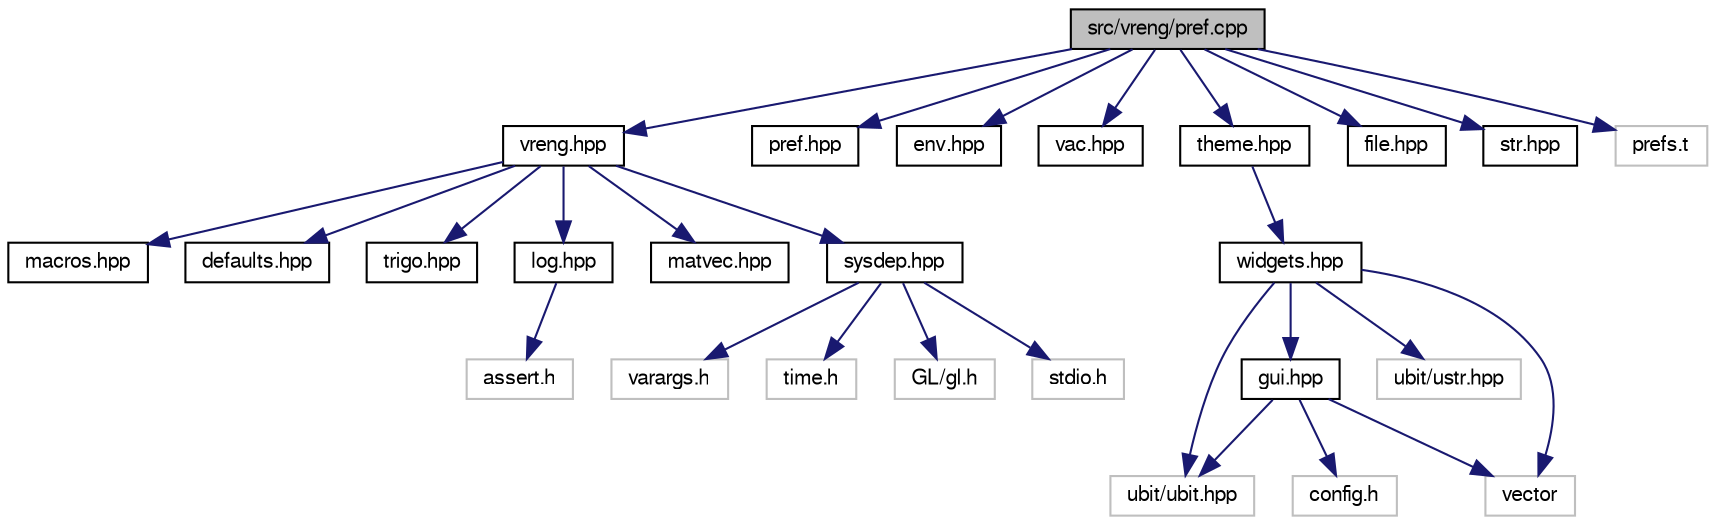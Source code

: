 digraph "src/vreng/pref.cpp"
{
 // LATEX_PDF_SIZE
  bgcolor="transparent";
  edge [fontname="FreeSans",fontsize="10",labelfontname="FreeSans",labelfontsize="10"];
  node [fontname="FreeSans",fontsize="10",shape=record];
  Node1 [label="src/vreng/pref.cpp",height=0.2,width=0.4,color="black", fillcolor="grey75", style="filled", fontcolor="black",tooltip=" "];
  Node1 -> Node2 [color="midnightblue",fontsize="10",style="solid",fontname="FreeSans"];
  Node2 [label="vreng.hpp",height=0.2,width=0.4,color="black",URL="$a00143.html",tooltip=" "];
  Node2 -> Node3 [color="midnightblue",fontsize="10",style="solid",fontname="FreeSans"];
  Node3 [label="sysdep.hpp",height=0.2,width=0.4,color="black",URL="$a00182.html",tooltip=" "];
  Node3 -> Node4 [color="midnightblue",fontsize="10",style="solid",fontname="FreeSans"];
  Node4 [label="stdio.h",height=0.2,width=0.4,color="grey75",tooltip=" "];
  Node3 -> Node5 [color="midnightblue",fontsize="10",style="solid",fontname="FreeSans"];
  Node5 [label="varargs.h",height=0.2,width=0.4,color="grey75",tooltip=" "];
  Node3 -> Node6 [color="midnightblue",fontsize="10",style="solid",fontname="FreeSans"];
  Node6 [label="time.h",height=0.2,width=0.4,color="grey75",tooltip=" "];
  Node3 -> Node7 [color="midnightblue",fontsize="10",style="solid",fontname="FreeSans"];
  Node7 [label="GL/gl.h",height=0.2,width=0.4,color="grey75",tooltip=" "];
  Node2 -> Node8 [color="midnightblue",fontsize="10",style="solid",fontname="FreeSans"];
  Node8 [label="macros.hpp",height=0.2,width=0.4,color="black",URL="$a00047.html",tooltip=" "];
  Node2 -> Node9 [color="midnightblue",fontsize="10",style="solid",fontname="FreeSans"];
  Node9 [label="defaults.hpp",height=0.2,width=0.4,color="black",URL="$a00014.html",tooltip=" "];
  Node2 -> Node10 [color="midnightblue",fontsize="10",style="solid",fontname="FreeSans"];
  Node10 [label="trigo.hpp",height=0.2,width=0.4,color="black",URL="$a00119.html",tooltip=" "];
  Node2 -> Node11 [color="midnightblue",fontsize="10",style="solid",fontname="FreeSans"];
  Node11 [label="log.hpp",height=0.2,width=0.4,color="black",URL="$a00044.html",tooltip=" "];
  Node11 -> Node12 [color="midnightblue",fontsize="10",style="solid",fontname="FreeSans"];
  Node12 [label="assert.h",height=0.2,width=0.4,color="grey75",tooltip=" "];
  Node2 -> Node13 [color="midnightblue",fontsize="10",style="solid",fontname="FreeSans"];
  Node13 [label="matvec.hpp",height=0.2,width=0.4,color="black",URL="$a00053.html",tooltip=" "];
  Node1 -> Node14 [color="midnightblue",fontsize="10",style="solid",fontname="FreeSans"];
  Node14 [label="pref.hpp",height=0.2,width=0.4,color="black",URL="$a00065.html",tooltip=" "];
  Node1 -> Node15 [color="midnightblue",fontsize="10",style="solid",fontname="FreeSans"];
  Node15 [label="env.hpp",height=0.2,width=0.4,color="black",URL="$a00020.html",tooltip=" "];
  Node1 -> Node16 [color="midnightblue",fontsize="10",style="solid",fontname="FreeSans"];
  Node16 [label="vac.hpp",height=0.2,width=0.4,color="black",URL="$a00932.html",tooltip=" "];
  Node1 -> Node17 [color="midnightblue",fontsize="10",style="solid",fontname="FreeSans"];
  Node17 [label="theme.hpp",height=0.2,width=0.4,color="black",URL="$a00257.html",tooltip=" "];
  Node17 -> Node18 [color="midnightblue",fontsize="10",style="solid",fontname="FreeSans"];
  Node18 [label="widgets.hpp",height=0.2,width=0.4,color="black",URL="$a00263.html",tooltip=" "];
  Node18 -> Node19 [color="midnightblue",fontsize="10",style="solid",fontname="FreeSans"];
  Node19 [label="vector",height=0.2,width=0.4,color="grey75",tooltip=" "];
  Node18 -> Node20 [color="midnightblue",fontsize="10",style="solid",fontname="FreeSans"];
  Node20 [label="ubit/ubit.hpp",height=0.2,width=0.4,color="grey75",tooltip=" "];
  Node18 -> Node21 [color="midnightblue",fontsize="10",style="solid",fontname="FreeSans"];
  Node21 [label="gui.hpp",height=0.2,width=0.4,color="black",URL="$a00209.html",tooltip=" "];
  Node21 -> Node22 [color="midnightblue",fontsize="10",style="solid",fontname="FreeSans"];
  Node22 [label="config.h",height=0.2,width=0.4,color="grey75",tooltip=" "];
  Node21 -> Node19 [color="midnightblue",fontsize="10",style="solid",fontname="FreeSans"];
  Node21 -> Node20 [color="midnightblue",fontsize="10",style="solid",fontname="FreeSans"];
  Node18 -> Node23 [color="midnightblue",fontsize="10",style="solid",fontname="FreeSans"];
  Node23 [label="ubit/ustr.hpp",height=0.2,width=0.4,color="grey75",tooltip=" "];
  Node1 -> Node24 [color="midnightblue",fontsize="10",style="solid",fontname="FreeSans"];
  Node24 [label="file.hpp",height=0.2,width=0.4,color="black",URL="$a00026.html",tooltip=" "];
  Node1 -> Node25 [color="midnightblue",fontsize="10",style="solid",fontname="FreeSans"];
  Node25 [label="str.hpp",height=0.2,width=0.4,color="black",URL="$a00179.html",tooltip=" "];
  Node1 -> Node26 [color="midnightblue",fontsize="10",style="solid",fontname="FreeSans"];
  Node26 [label="prefs.t",height=0.2,width=0.4,color="grey75",tooltip=" "];
}
